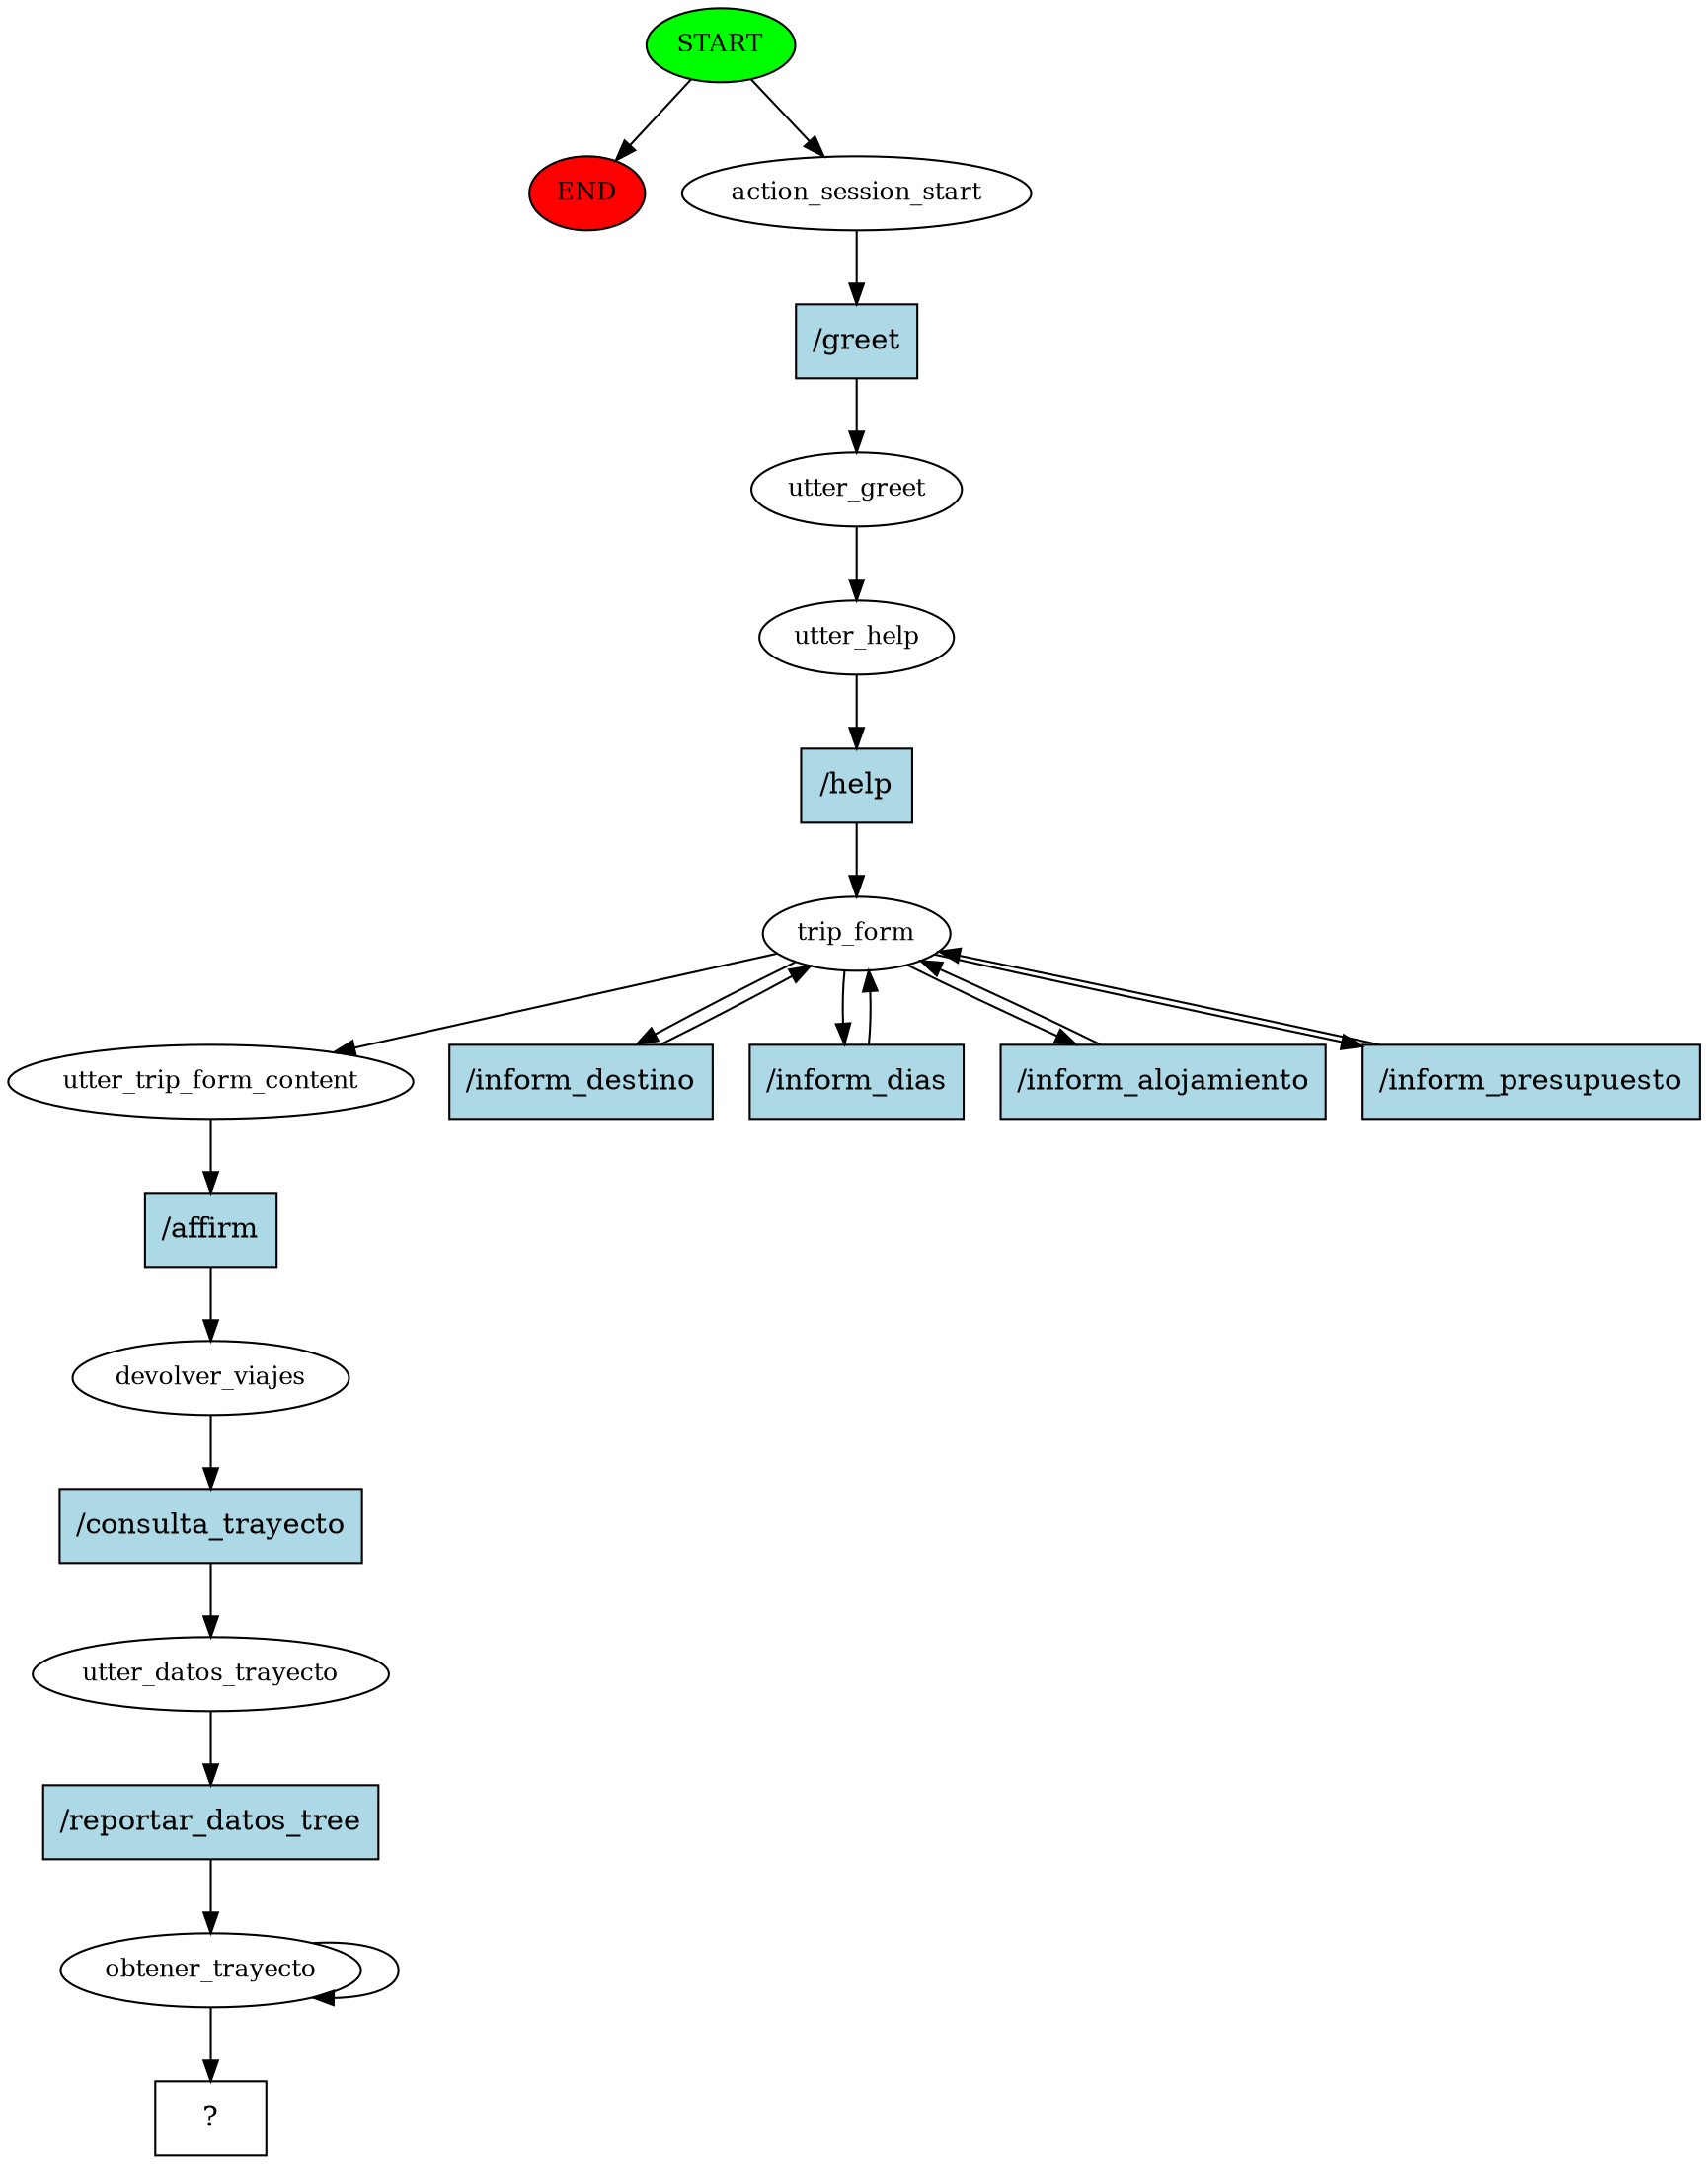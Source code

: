 digraph  {
0 [class="start active", fillcolor=green, fontsize=12, label=START, style=filled];
"-1" [class=end, fillcolor=red, fontsize=12, label=END, style=filled];
1 [class=active, fontsize=12, label=action_session_start];
2 [class=active, fontsize=12, label=utter_greet];
3 [class=active, fontsize=12, label=utter_help];
4 [class=active, fontsize=12, label=trip_form];
9 [class=active, fontsize=12, label=utter_trip_form_content];
10 [class=active, fontsize=12, label=devolver_viajes];
11 [class=active, fontsize=12, label=utter_datos_trayecto];
12 [class=active, fontsize=12, label=obtener_trayecto];
14 [class="intent dashed active", label="  ?  ", shape=rect];
15 [class="intent active", fillcolor=lightblue, label="/greet", shape=rect, style=filled];
16 [class="intent active", fillcolor=lightblue, label="/help", shape=rect, style=filled];
17 [class="intent active", fillcolor=lightblue, label="/inform_destino", shape=rect, style=filled];
18 [class="intent active", fillcolor=lightblue, label="/inform_dias", shape=rect, style=filled];
19 [class="intent active", fillcolor=lightblue, label="/inform_alojamiento", shape=rect, style=filled];
20 [class="intent active", fillcolor=lightblue, label="/inform_presupuesto", shape=rect, style=filled];
21 [class="intent active", fillcolor=lightblue, label="/affirm", shape=rect, style=filled];
22 [class="intent active", fillcolor=lightblue, label="/consulta_trayecto", shape=rect, style=filled];
23 [class="intent active", fillcolor=lightblue, label="/reportar_datos_tree", shape=rect, style=filled];
0 -> "-1"  [class="", key=NONE, label=""];
0 -> 1  [class=active, key=NONE, label=""];
1 -> 15  [class=active, key=0];
2 -> 3  [class=active, key=NONE, label=""];
3 -> 16  [class=active, key=0];
4 -> 9  [class=active, key=NONE, label=""];
4 -> 17  [class=active, key=0];
4 -> 18  [class=active, key=0];
4 -> 19  [class=active, key=0];
4 -> 20  [class=active, key=0];
9 -> 21  [class=active, key=0];
10 -> 22  [class=active, key=0];
11 -> 23  [class=active, key=0];
12 -> 14  [class=active, key=NONE, label=""];
12 -> 12  [class=active, key=NONE, label=""];
15 -> 2  [class=active, key=0];
16 -> 4  [class=active, key=0];
17 -> 4  [class=active, key=0];
18 -> 4  [class=active, key=0];
19 -> 4  [class=active, key=0];
20 -> 4  [class=active, key=0];
21 -> 10  [class=active, key=0];
22 -> 11  [class=active, key=0];
23 -> 12  [class=active, key=0];
}
